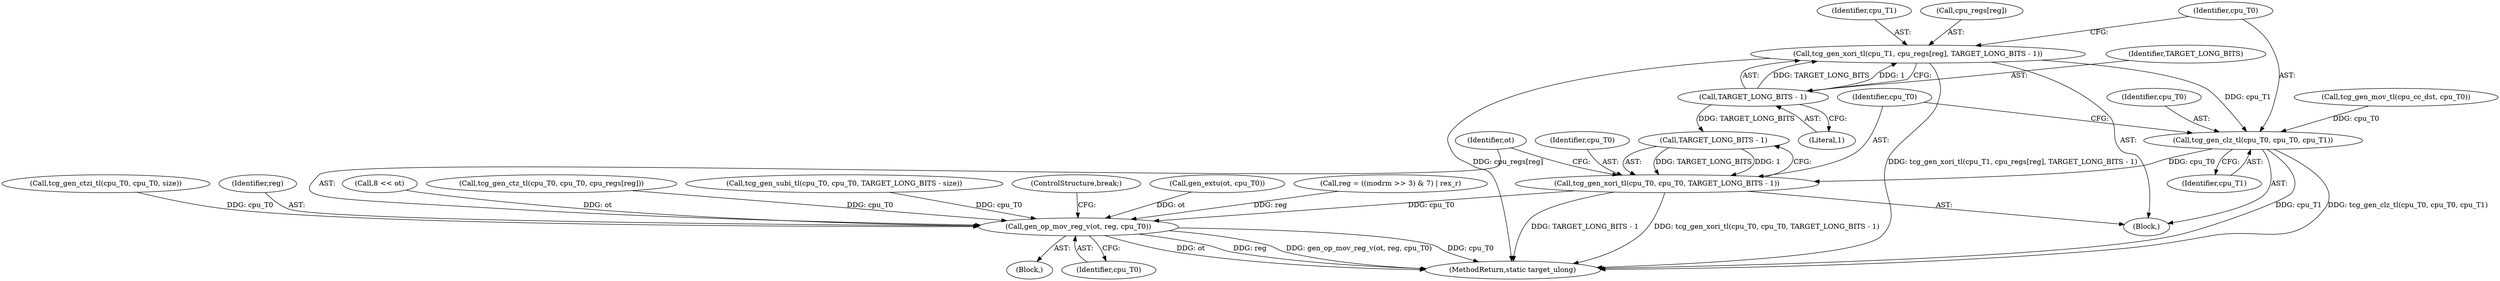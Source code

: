digraph "0_qemu_30663fd26c0307e414622c7a8607fbc04f92ec14@array" {
"1007354" [label="(Call,tcg_gen_xori_tl(cpu_T1, cpu_regs[reg], TARGET_LONG_BITS - 1))"];
"1007359" [label="(Call,TARGET_LONG_BITS - 1)"];
"1007362" [label="(Call,tcg_gen_clz_tl(cpu_T0, cpu_T0, cpu_T1))"];
"1007366" [label="(Call,tcg_gen_xori_tl(cpu_T0, cpu_T0, TARGET_LONG_BITS - 1))"];
"1007380" [label="(Call,gen_op_mov_reg_v(ot, reg, cpu_T0))"];
"1007374" [label="(Call,tcg_gen_ctz_tl(cpu_T0, cpu_T0, cpu_regs[reg]))"];
"1007321" [label="(Call,tcg_gen_subi_tl(cpu_T0, cpu_T0, TARGET_LONG_BITS - size))"];
"1007382" [label="(Identifier,reg)"];
"1007306" [label="(Call,8 << ot)"];
"1007341" [label="(Call,tcg_gen_mov_tl(cpu_cc_dst, cpu_T0))"];
"1007362" [label="(Call,tcg_gen_clz_tl(cpu_T0, cpu_T0, cpu_T1))"];
"1007369" [label="(Call,TARGET_LONG_BITS - 1)"];
"1007364" [label="(Identifier,cpu_T0)"];
"1001025" [label="(Block,)"];
"1007355" [label="(Identifier,cpu_T1)"];
"1007360" [label="(Identifier,TARGET_LONG_BITS)"];
"1007381" [label="(Identifier,ot)"];
"1007384" [label="(ControlStructure,break;)"];
"1007361" [label="(Literal,1)"];
"1007383" [label="(Identifier,cpu_T0)"];
"1007280" [label="(Call,gen_extu(ot, cpu_T0))"];
"1007353" [label="(Block,)"];
"1007367" [label="(Identifier,cpu_T0)"];
"1007354" [label="(Call,tcg_gen_xori_tl(cpu_T1, cpu_regs[reg], TARGET_LONG_BITS - 1))"];
"1007363" [label="(Identifier,cpu_T0)"];
"1007264" [label="(Call,reg = ((modrm >> 3) & 7) | rex_r)"];
"1007359" [label="(Call,TARGET_LONG_BITS - 1)"];
"1007356" [label="(Call,cpu_regs[reg])"];
"1011840" [label="(MethodReturn,static target_ulong)"];
"1007380" [label="(Call,gen_op_mov_reg_v(ot, reg, cpu_T0))"];
"1007329" [label="(Call,tcg_gen_ctzi_tl(cpu_T0, cpu_T0, size))"];
"1007366" [label="(Call,tcg_gen_xori_tl(cpu_T0, cpu_T0, TARGET_LONG_BITS - 1))"];
"1007368" [label="(Identifier,cpu_T0)"];
"1007365" [label="(Identifier,cpu_T1)"];
"1007354" -> "1007353"  [label="AST: "];
"1007354" -> "1007359"  [label="CFG: "];
"1007355" -> "1007354"  [label="AST: "];
"1007356" -> "1007354"  [label="AST: "];
"1007359" -> "1007354"  [label="AST: "];
"1007363" -> "1007354"  [label="CFG: "];
"1007354" -> "1011840"  [label="DDG: cpu_regs[reg]"];
"1007354" -> "1011840"  [label="DDG: tcg_gen_xori_tl(cpu_T1, cpu_regs[reg], TARGET_LONG_BITS - 1)"];
"1007359" -> "1007354"  [label="DDG: TARGET_LONG_BITS"];
"1007359" -> "1007354"  [label="DDG: 1"];
"1007354" -> "1007362"  [label="DDG: cpu_T1"];
"1007359" -> "1007361"  [label="CFG: "];
"1007360" -> "1007359"  [label="AST: "];
"1007361" -> "1007359"  [label="AST: "];
"1007359" -> "1007369"  [label="DDG: TARGET_LONG_BITS"];
"1007362" -> "1007353"  [label="AST: "];
"1007362" -> "1007365"  [label="CFG: "];
"1007363" -> "1007362"  [label="AST: "];
"1007364" -> "1007362"  [label="AST: "];
"1007365" -> "1007362"  [label="AST: "];
"1007367" -> "1007362"  [label="CFG: "];
"1007362" -> "1011840"  [label="DDG: cpu_T1"];
"1007362" -> "1011840"  [label="DDG: tcg_gen_clz_tl(cpu_T0, cpu_T0, cpu_T1)"];
"1007341" -> "1007362"  [label="DDG: cpu_T0"];
"1007362" -> "1007366"  [label="DDG: cpu_T0"];
"1007366" -> "1007353"  [label="AST: "];
"1007366" -> "1007369"  [label="CFG: "];
"1007367" -> "1007366"  [label="AST: "];
"1007368" -> "1007366"  [label="AST: "];
"1007369" -> "1007366"  [label="AST: "];
"1007381" -> "1007366"  [label="CFG: "];
"1007366" -> "1011840"  [label="DDG: TARGET_LONG_BITS - 1"];
"1007366" -> "1011840"  [label="DDG: tcg_gen_xori_tl(cpu_T0, cpu_T0, TARGET_LONG_BITS - 1)"];
"1007369" -> "1007366"  [label="DDG: TARGET_LONG_BITS"];
"1007369" -> "1007366"  [label="DDG: 1"];
"1007366" -> "1007380"  [label="DDG: cpu_T0"];
"1007380" -> "1001025"  [label="AST: "];
"1007380" -> "1007383"  [label="CFG: "];
"1007381" -> "1007380"  [label="AST: "];
"1007382" -> "1007380"  [label="AST: "];
"1007383" -> "1007380"  [label="AST: "];
"1007384" -> "1007380"  [label="CFG: "];
"1007380" -> "1011840"  [label="DDG: ot"];
"1007380" -> "1011840"  [label="DDG: reg"];
"1007380" -> "1011840"  [label="DDG: gen_op_mov_reg_v(ot, reg, cpu_T0)"];
"1007380" -> "1011840"  [label="DDG: cpu_T0"];
"1007306" -> "1007380"  [label="DDG: ot"];
"1007280" -> "1007380"  [label="DDG: ot"];
"1007264" -> "1007380"  [label="DDG: reg"];
"1007321" -> "1007380"  [label="DDG: cpu_T0"];
"1007374" -> "1007380"  [label="DDG: cpu_T0"];
"1007329" -> "1007380"  [label="DDG: cpu_T0"];
}

